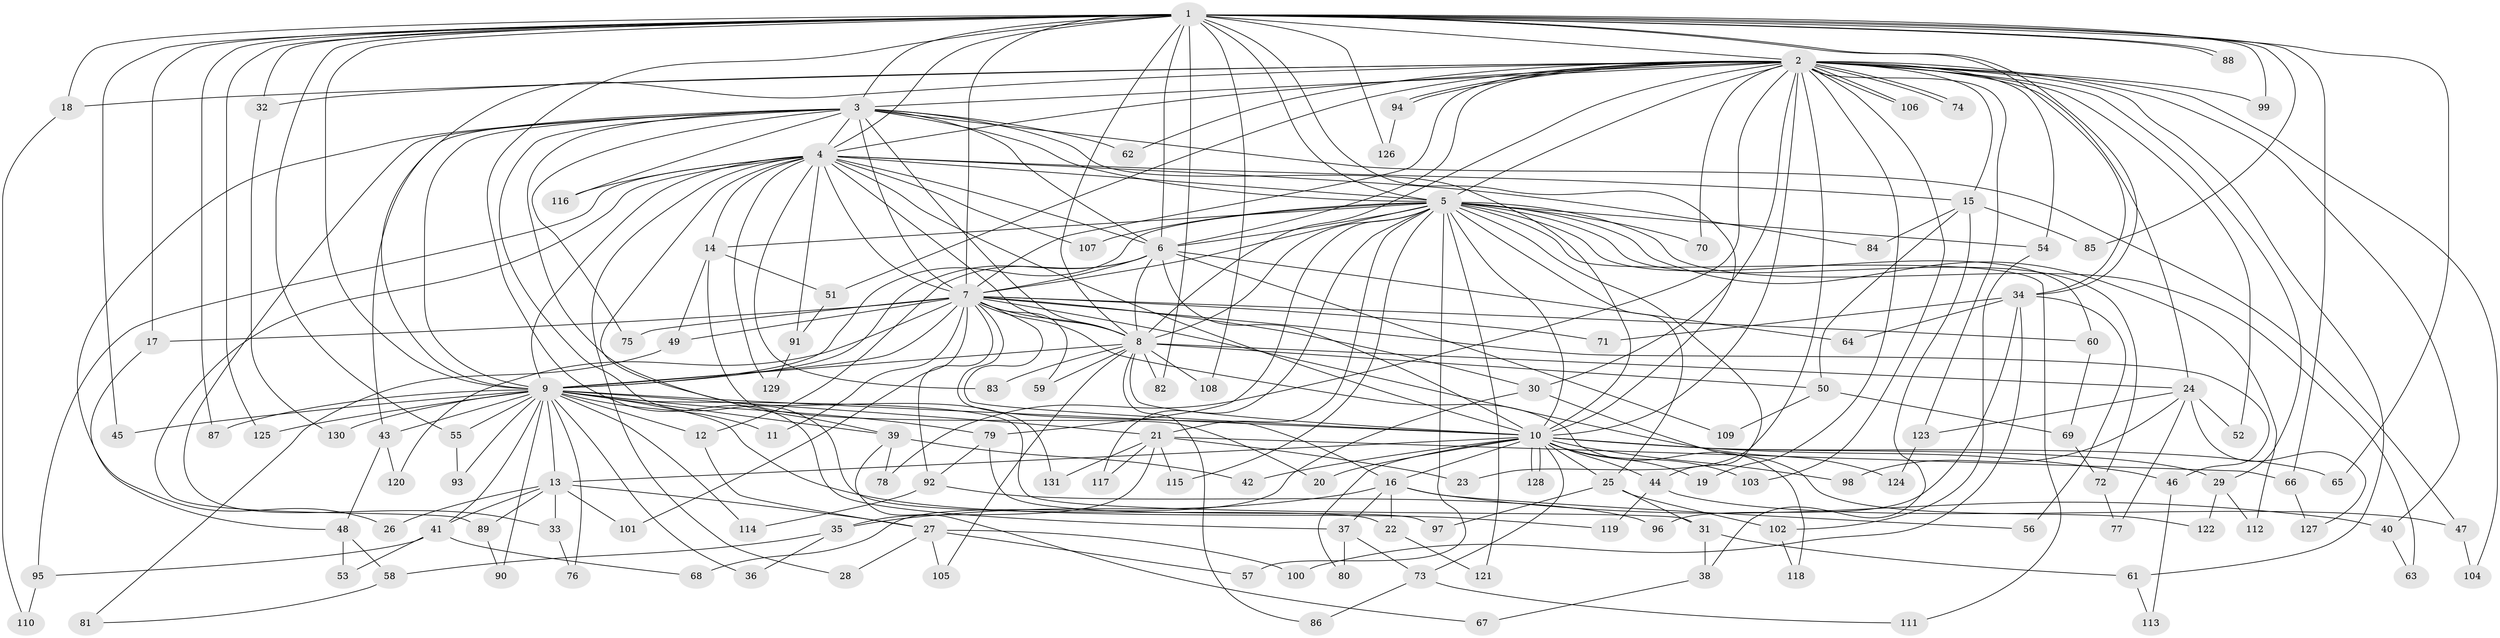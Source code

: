 // coarse degree distribution, {25: 0.02040816326530612, 32: 0.01020408163265306, 23: 0.01020408163265306, 18: 0.01020408163265306, 24: 0.01020408163265306, 11: 0.01020408163265306, 22: 0.01020408163265306, 26: 0.01020408163265306, 2: 0.5204081632653061, 10: 0.01020408163265306, 6: 0.02040816326530612, 5: 0.05102040816326531, 7: 0.04081632653061224, 3: 0.17346938775510204, 8: 0.01020408163265306, 4: 0.08163265306122448}
// Generated by graph-tools (version 1.1) at 2025/41/03/06/25 10:41:35]
// undirected, 131 vertices, 287 edges
graph export_dot {
graph [start="1"]
  node [color=gray90,style=filled];
  1;
  2;
  3;
  4;
  5;
  6;
  7;
  8;
  9;
  10;
  11;
  12;
  13;
  14;
  15;
  16;
  17;
  18;
  19;
  20;
  21;
  22;
  23;
  24;
  25;
  26;
  27;
  28;
  29;
  30;
  31;
  32;
  33;
  34;
  35;
  36;
  37;
  38;
  39;
  40;
  41;
  42;
  43;
  44;
  45;
  46;
  47;
  48;
  49;
  50;
  51;
  52;
  53;
  54;
  55;
  56;
  57;
  58;
  59;
  60;
  61;
  62;
  63;
  64;
  65;
  66;
  67;
  68;
  69;
  70;
  71;
  72;
  73;
  74;
  75;
  76;
  77;
  78;
  79;
  80;
  81;
  82;
  83;
  84;
  85;
  86;
  87;
  88;
  89;
  90;
  91;
  92;
  93;
  94;
  95;
  96;
  97;
  98;
  99;
  100;
  101;
  102;
  103;
  104;
  105;
  106;
  107;
  108;
  109;
  110;
  111;
  112;
  113;
  114;
  115;
  116;
  117;
  118;
  119;
  120;
  121;
  122;
  123;
  124;
  125;
  126;
  127;
  128;
  129;
  130;
  131;
  1 -- 2;
  1 -- 3;
  1 -- 4;
  1 -- 5;
  1 -- 6;
  1 -- 7;
  1 -- 8;
  1 -- 9;
  1 -- 10;
  1 -- 17;
  1 -- 18;
  1 -- 32;
  1 -- 34;
  1 -- 34;
  1 -- 37;
  1 -- 45;
  1 -- 55;
  1 -- 65;
  1 -- 66;
  1 -- 82;
  1 -- 85;
  1 -- 87;
  1 -- 88;
  1 -- 88;
  1 -- 99;
  1 -- 108;
  1 -- 125;
  1 -- 126;
  2 -- 3;
  2 -- 4;
  2 -- 5;
  2 -- 6;
  2 -- 7;
  2 -- 8;
  2 -- 9;
  2 -- 10;
  2 -- 15;
  2 -- 18;
  2 -- 19;
  2 -- 23;
  2 -- 24;
  2 -- 29;
  2 -- 30;
  2 -- 32;
  2 -- 40;
  2 -- 51;
  2 -- 52;
  2 -- 54;
  2 -- 61;
  2 -- 62;
  2 -- 70;
  2 -- 74;
  2 -- 74;
  2 -- 78;
  2 -- 94;
  2 -- 94;
  2 -- 99;
  2 -- 103;
  2 -- 104;
  2 -- 106;
  2 -- 106;
  2 -- 123;
  3 -- 4;
  3 -- 5;
  3 -- 6;
  3 -- 7;
  3 -- 8;
  3 -- 9;
  3 -- 10;
  3 -- 22;
  3 -- 26;
  3 -- 33;
  3 -- 43;
  3 -- 47;
  3 -- 62;
  3 -- 75;
  3 -- 116;
  3 -- 131;
  4 -- 5;
  4 -- 6;
  4 -- 7;
  4 -- 8;
  4 -- 9;
  4 -- 10;
  4 -- 14;
  4 -- 15;
  4 -- 28;
  4 -- 39;
  4 -- 83;
  4 -- 84;
  4 -- 89;
  4 -- 91;
  4 -- 95;
  4 -- 107;
  4 -- 116;
  4 -- 129;
  5 -- 6;
  5 -- 7;
  5 -- 8;
  5 -- 9;
  5 -- 10;
  5 -- 14;
  5 -- 21;
  5 -- 25;
  5 -- 44;
  5 -- 54;
  5 -- 57;
  5 -- 60;
  5 -- 63;
  5 -- 70;
  5 -- 72;
  5 -- 79;
  5 -- 107;
  5 -- 111;
  5 -- 112;
  5 -- 115;
  5 -- 117;
  5 -- 121;
  6 -- 7;
  6 -- 8;
  6 -- 9;
  6 -- 10;
  6 -- 12;
  6 -- 64;
  6 -- 109;
  7 -- 8;
  7 -- 9;
  7 -- 10;
  7 -- 11;
  7 -- 16;
  7 -- 17;
  7 -- 30;
  7 -- 46;
  7 -- 49;
  7 -- 59;
  7 -- 60;
  7 -- 71;
  7 -- 75;
  7 -- 92;
  7 -- 101;
  7 -- 118;
  7 -- 120;
  7 -- 124;
  8 -- 9;
  8 -- 10;
  8 -- 24;
  8 -- 50;
  8 -- 59;
  8 -- 82;
  8 -- 83;
  8 -- 86;
  8 -- 105;
  8 -- 108;
  9 -- 10;
  9 -- 11;
  9 -- 12;
  9 -- 13;
  9 -- 21;
  9 -- 31;
  9 -- 36;
  9 -- 39;
  9 -- 41;
  9 -- 43;
  9 -- 45;
  9 -- 55;
  9 -- 76;
  9 -- 79;
  9 -- 87;
  9 -- 90;
  9 -- 93;
  9 -- 114;
  9 -- 119;
  9 -- 125;
  9 -- 130;
  10 -- 13;
  10 -- 16;
  10 -- 19;
  10 -- 20;
  10 -- 25;
  10 -- 29;
  10 -- 42;
  10 -- 44;
  10 -- 46;
  10 -- 65;
  10 -- 73;
  10 -- 80;
  10 -- 98;
  10 -- 103;
  10 -- 128;
  10 -- 128;
  12 -- 27;
  13 -- 26;
  13 -- 27;
  13 -- 33;
  13 -- 41;
  13 -- 89;
  13 -- 101;
  14 -- 20;
  14 -- 49;
  14 -- 51;
  15 -- 38;
  15 -- 50;
  15 -- 84;
  15 -- 85;
  16 -- 22;
  16 -- 35;
  16 -- 37;
  16 -- 40;
  16 -- 56;
  17 -- 48;
  18 -- 110;
  21 -- 23;
  21 -- 35;
  21 -- 66;
  21 -- 115;
  21 -- 117;
  21 -- 131;
  22 -- 121;
  24 -- 52;
  24 -- 77;
  24 -- 98;
  24 -- 123;
  24 -- 127;
  25 -- 31;
  25 -- 97;
  25 -- 102;
  27 -- 28;
  27 -- 57;
  27 -- 100;
  27 -- 105;
  29 -- 112;
  29 -- 122;
  30 -- 68;
  30 -- 122;
  31 -- 38;
  31 -- 61;
  32 -- 130;
  33 -- 76;
  34 -- 56;
  34 -- 64;
  34 -- 71;
  34 -- 96;
  34 -- 100;
  35 -- 36;
  35 -- 58;
  37 -- 73;
  37 -- 80;
  38 -- 67;
  39 -- 42;
  39 -- 67;
  39 -- 78;
  40 -- 63;
  41 -- 53;
  41 -- 68;
  41 -- 95;
  43 -- 48;
  43 -- 120;
  44 -- 47;
  44 -- 119;
  46 -- 113;
  47 -- 104;
  48 -- 53;
  48 -- 58;
  49 -- 81;
  50 -- 69;
  50 -- 109;
  51 -- 91;
  54 -- 102;
  55 -- 93;
  58 -- 81;
  60 -- 69;
  61 -- 113;
  66 -- 127;
  69 -- 72;
  72 -- 77;
  73 -- 86;
  73 -- 111;
  79 -- 92;
  79 -- 97;
  89 -- 90;
  91 -- 129;
  92 -- 96;
  92 -- 114;
  94 -- 126;
  95 -- 110;
  102 -- 118;
  123 -- 124;
}
